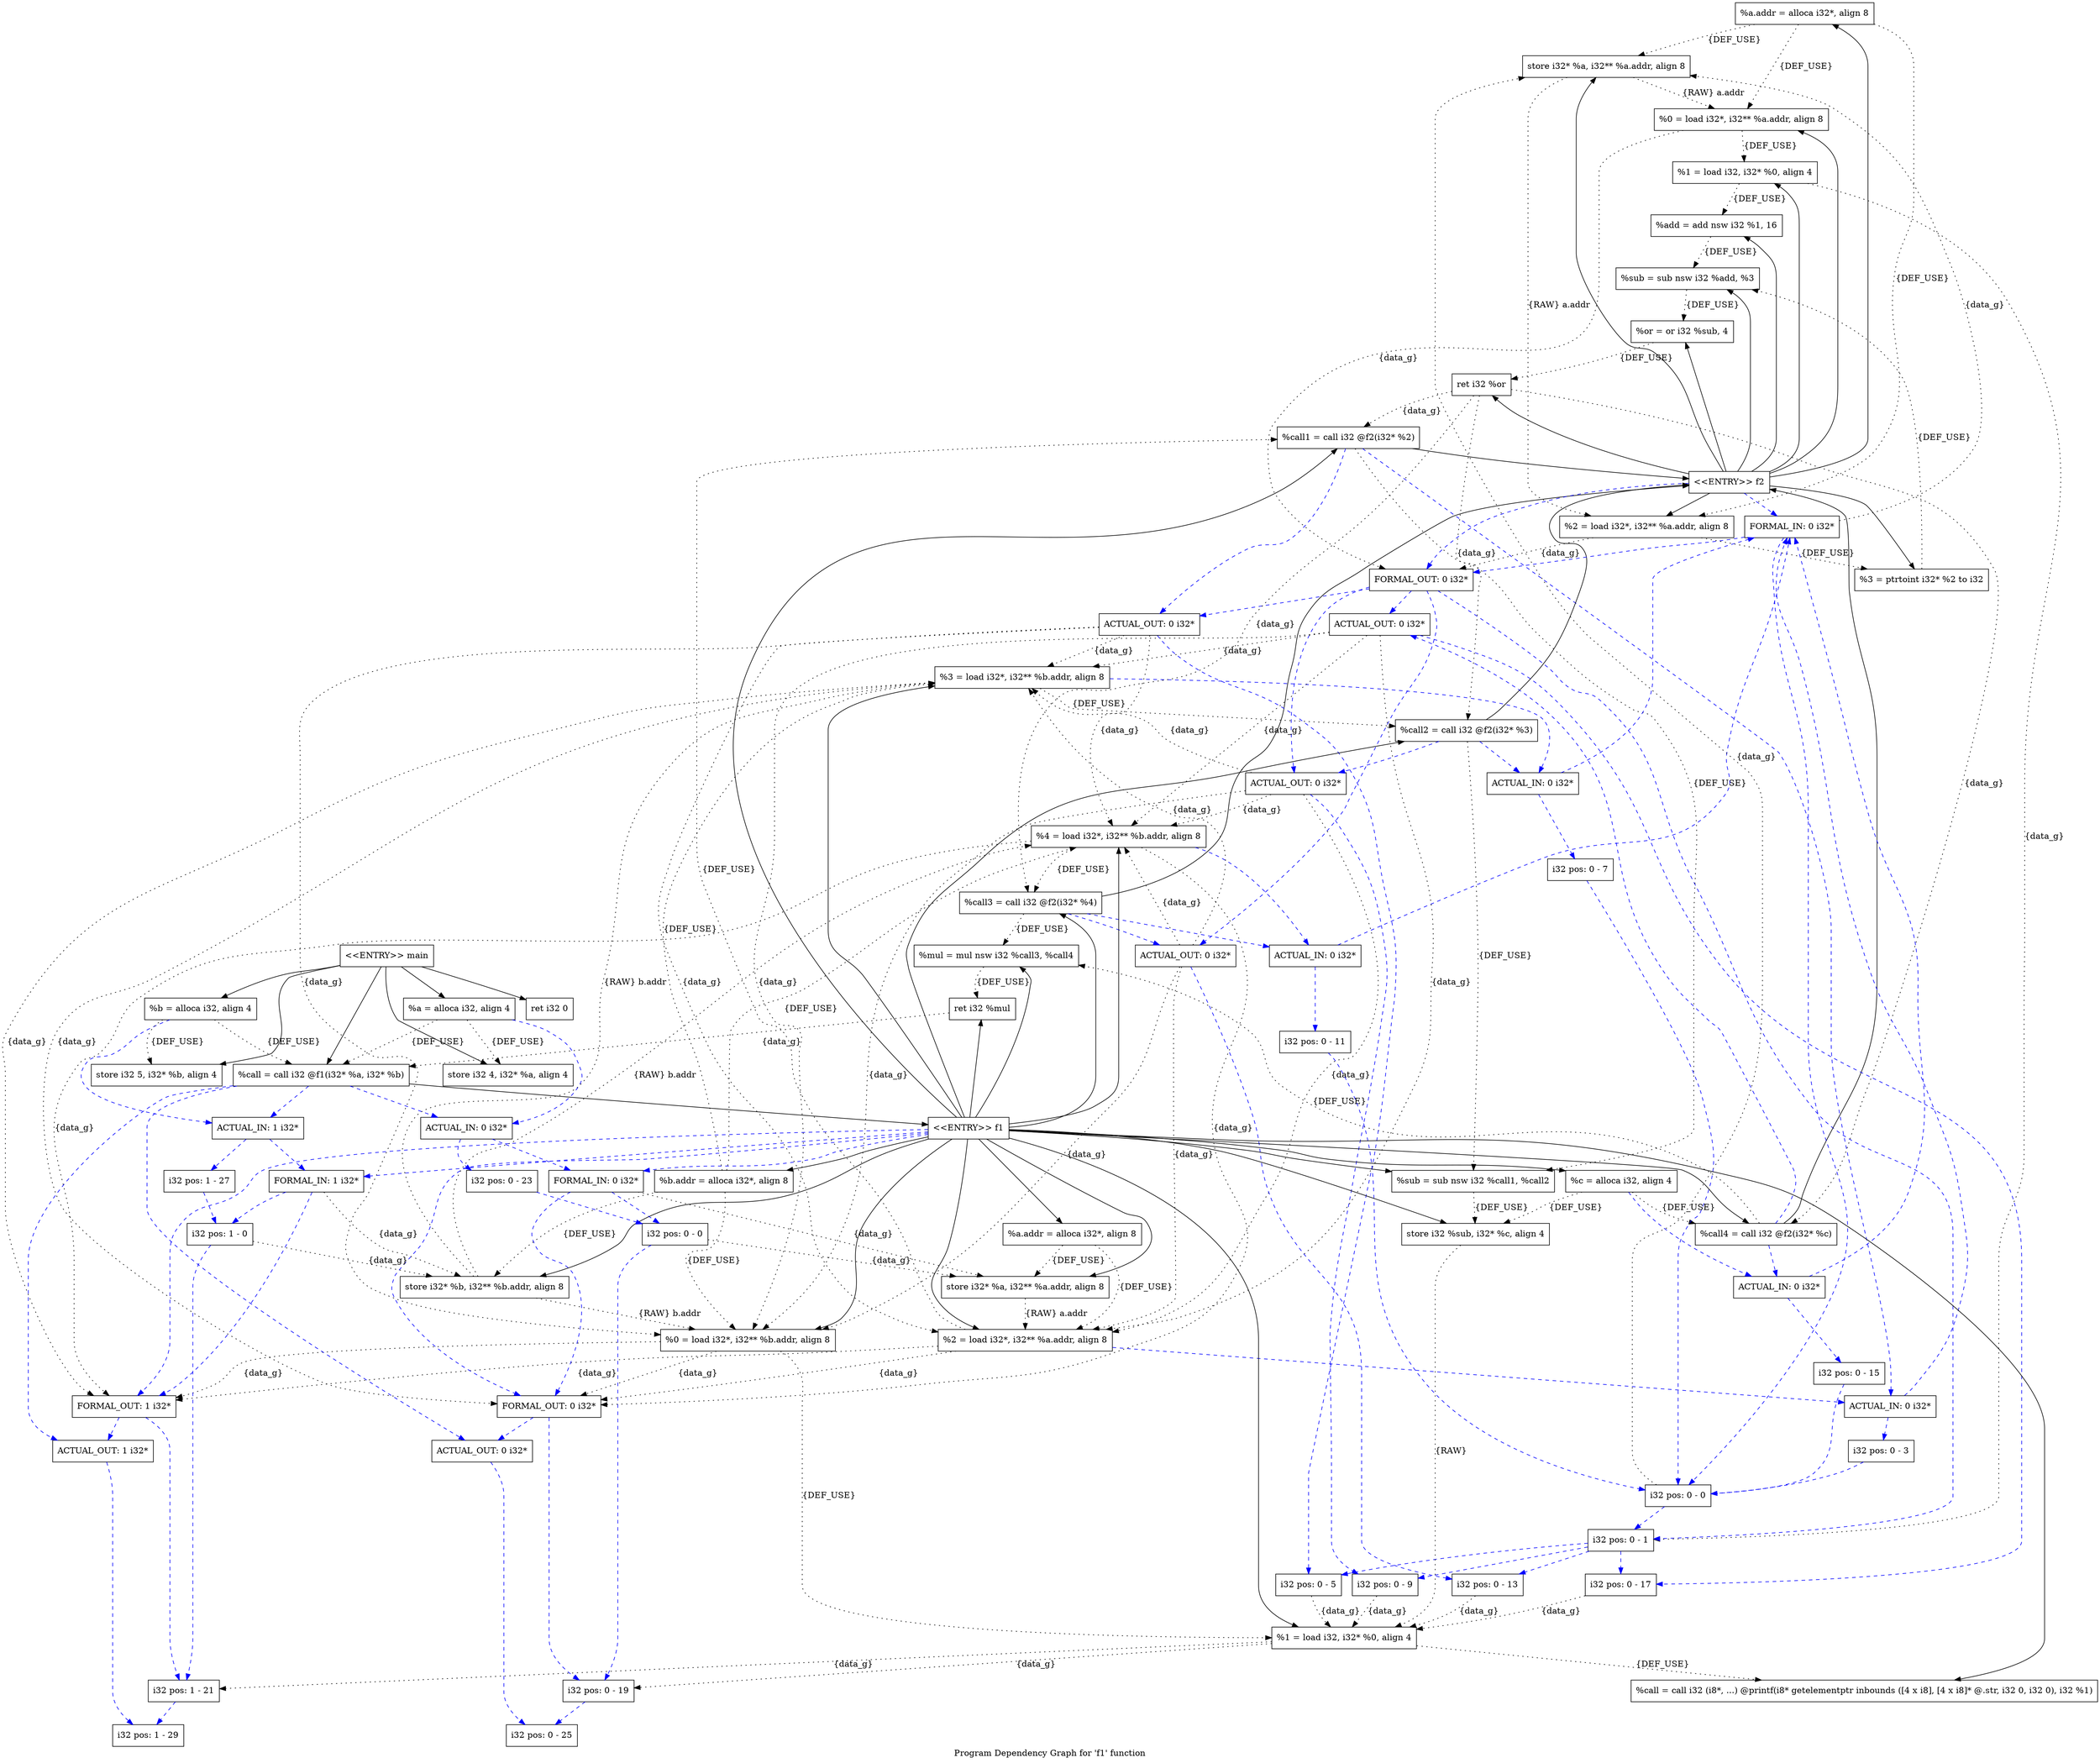 digraph "Program Dependency Graph for 'f1' function" {
	label="Program Dependency Graph for 'f1' function";

	Node0x8426470 [shape=record,label="{  %a.addr = alloca i32*, align 8}"];
	Node0x8426470 -> Node0x84264e0[style=dotted,label = "{DEF_USE}" ];
	Node0x8426470 -> Node0x8426550[style=dotted,label = "{DEF_USE}" ];
	Node0x8426470 -> Node0x8426620[style=dotted,label = "{DEF_USE}" ];
	Node0x84264e0 [shape=record,label="{  store i32* %a, i32** %a.addr, align 8}"];
	Node0x84264e0 -> Node0x8426550[style=dotted,label = "{RAW} a.addr"];
	Node0x84264e0 -> Node0x8426620[style=dotted,label = "{RAW} a.addr"];
	Node0x8426550 [shape=record,label="{  %0 = load i32*, i32** %a.addr, align 8}"];
	Node0x8426550 -> Node0x8426750[style=dotted,label = "{DEF_USE}" ];
	Node0x8426550 -> Node0x842cbd0[style=dotted, label = "{data_g}"];
	Node0x8426620 [shape=record,label="{  %2 = load i32*, i32** %a.addr, align 8}"];
	Node0x8426620 -> Node0x8427fc0[style=dotted,label = "{DEF_USE}" ];
	Node0x8426620 -> Node0x842cbd0[style=dotted, label = "{data_g}"];
	Node0x8426750 [shape=record,label="{  %1 = load i32, i32* %0, align 4}"];
	Node0x8426750 -> Node0x84265c0[style=dotted,label = "{DEF_USE}" ];
	Node0x8426750 -> Node0x842cc40[style=dotted, label = "{data_g}"];
	Node0x84265c0 [shape=record,label="{  %add = add nsw i32 %1, 16}"];
	Node0x84265c0 -> Node0x8426850[style=dotted,label = "{DEF_USE}" ];
	Node0x8426850 [shape=record,label="{  %sub = sub nsw i32 %add, %3}"];
	Node0x8426850 -> Node0x8428070[style=dotted,label = "{DEF_USE}" ];
	Node0x8427fc0 [shape=record,label="{  %3 = ptrtoint i32* %2 to i32}"];
	Node0x8427fc0 -> Node0x8426850[style=dotted,label = "{DEF_USE}" ];
	Node0x8428070 [shape=record,label="{  %or = or i32 %sub, 4}"];
	Node0x8428070 -> Node0x8428190[style=dotted,label = "{DEF_USE}" ];
	Node0x8428190 [shape=record,label="{  ret i32 %or}"];
	Node0x8428190 -> Node0x842a820[style=dotted, label = "{data_g}"];
	Node0x8428190 -> Node0x842a230[style=dotted, label = "{data_g}"];
	Node0x8428190 -> Node0x842e390[style=dotted, label = "{data_g}"];
	Node0x8428190 -> Node0x8429c50[style=dotted, label = "{data_g}"];
	Node0x8428220 [shape=record,label="{\<\<ENTRY\>\> f2}"];
	Node0x8428220 -> Node0x8426470;
	Node0x8428220 -> Node0x84264e0;
	Node0x8428220 -> Node0x8426550;
	Node0x8428220 -> Node0x8426750;
	Node0x8428220 -> Node0x84265c0;
	Node0x8428220 -> Node0x8426620;
	Node0x8428220 -> Node0x8427fc0;
	Node0x8428220 -> Node0x8426850;
	Node0x8428220 -> Node0x8428070;
	Node0x8428220 -> Node0x8428190;
	Node0x8428220 -> Node0x842cad0[style=dashed, color="blue"];
	Node0x8428220 -> Node0x842cbd0[style=dashed, color="blue"];
	Node0x84298f0 [shape=record,label="{  %b.addr = alloca i32*, align 8}"];
	Node0x84298f0 -> Node0x8429960[style=dotted,label = "{DEF_USE}" ];
	Node0x84298f0 -> Node0x84299d0[style=dotted,label = "{DEF_USE}" ];
	Node0x84298f0 -> Node0x8429a70[style=dotted,label = "{DEF_USE}" ];
	Node0x84298f0 -> Node0x8429a40[style=dotted,label = "{DEF_USE}" ];
	Node0x8429960 [shape=record,label="{  store i32* %b, i32** %b.addr, align 8}"];
	Node0x8429960 -> Node0x84299d0[style=dotted,label = "{RAW} b.addr"];
	Node0x8429960 -> Node0x8429a70[style=dotted,label = "{RAW} b.addr"];
	Node0x8429960 -> Node0x8429a40[style=dotted,label = "{RAW} b.addr"];
	Node0x84299d0 [shape=record,label="{  %0 = load i32*, i32** %b.addr, align 8}"];
	Node0x84299d0 -> Node0x842a3e0[style=dotted,label = "{DEF_USE}" ];
	Node0x84299d0 -> Node0x8430ff0[style=dotted, label = "{data_g}"];
	Node0x84299d0 -> Node0x84310f0[style=dotted, label = "{data_g}"];
	Node0x8429a70 [shape=record,label="{  %3 = load i32*, i32** %b.addr, align 8}"];
	Node0x8429a70 -> Node0x842a230[style=dotted,label = "{DEF_USE}" ];
	Node0x8429a70 -> Node0x842e100[style=dashed, color="blue"];
	Node0x8429a70 -> Node0x8430ff0[style=dotted, label = "{data_g}"];
	Node0x8429a70 -> Node0x84310f0[style=dotted, label = "{data_g}"];
	Node0x8429a40 [shape=record,label="{  %4 = load i32*, i32** %b.addr, align 8}"];
	Node0x8429a40 -> Node0x842e390[style=dotted,label = "{DEF_USE}" ];
	Node0x8429a40 -> Node0x842ee50[style=dashed, color="blue"];
	Node0x8429a40 -> Node0x8430ff0[style=dotted, label = "{data_g}"];
	Node0x8429a40 -> Node0x84310f0[style=dotted, label = "{data_g}"];
	Node0x8429be0 [shape=record,label="{  %c = alloca i32, align 4}"];
	Node0x8429be0 -> Node0x84280e0[style=dotted,label = "{DEF_USE}" ];
	Node0x8429be0 -> Node0x8429c50[style=dotted,label = "{DEF_USE}" ];
	Node0x8429be0 -> Node0x842fad0[style=dashed, color="blue"];
	Node0x84280e0 [shape=record,label="{  store i32 %sub, i32* %c, align 4}"];
	Node0x84280e0 -> Node0x842a3e0[style=dotted,label = "{RAW} "];
	Node0x8429c50 [shape=record,label="{  %call4 = call i32 @f2(i32* %c)}"];
	Node0x8429c50 -> Node0x8428220;
	Node0x8429c50 -> Node0x842fad0[style=dashed, color="blue"];
	Node0x8429c50 -> Node0x842fba0[style=dashed, color="blue"];
	Node0x8429c50 -> Node0x842a180[style=dotted,label = "{DEF_USE}" ];
	Node0x842a260 [shape=record,label="{  %a.addr = alloca i32*, align 8}"];
	Node0x842a260 -> Node0x842a2d0[style=dotted,label = "{DEF_USE}" ];
	Node0x842a260 -> Node0x842a340[style=dotted,label = "{DEF_USE}" ];
	Node0x842a2d0 [shape=record,label="{  store i32* %a, i32** %a.addr, align 8}"];
	Node0x842a2d0 -> Node0x842a340[style=dotted,label = "{RAW} a.addr"];
	Node0x842a340 [shape=record,label="{  %2 = load i32*, i32** %a.addr, align 8}"];
	Node0x842a340 -> Node0x842a820[style=dotted,label = "{DEF_USE}" ];
	Node0x842a340 -> Node0x842d310[style=dashed, color="blue"];
	Node0x842a340 -> Node0x8430ff0[style=dotted, label = "{data_g}"];
	Node0x842a340 -> Node0x84310f0[style=dotted, label = "{data_g}"];
	Node0x842a3e0 [shape=record,label="{  %1 = load i32, i32* %0, align 4}"];
	Node0x842a3e0 -> Node0x842a4a0[style=dotted,label = "{DEF_USE}" ];
	Node0x842a3e0 -> Node0x8431060[style=dotted, label = "{data_g}"];
	Node0x842a3e0 -> Node0x8431160[style=dotted, label = "{data_g}"];
	Node0x842a4a0 [shape=record,label="{  %call = call i32 (i8*, ...) @printf(i8* getelementptr inbounds ([4 x i8], [4 x i8]* @.str, i32 0, i32 0), i32 %1)}"];
	Node0x842a820 [shape=record,label="{  %call1 = call i32 @f2(i32* %2)}"];
	Node0x842a820 -> Node0x8428220;
	Node0x842a820 -> Node0x842d310[style=dashed, color="blue"];
	Node0x842a820 -> Node0x842d420[style=dashed, color="blue"];
	Node0x842a820 -> Node0x842a1b0[style=dotted,label = "{DEF_USE}" ];
	Node0x842cad0 [shape=record,label="{FORMAL_IN: 0 i32*}"];
	Node0x842cad0 -> Node0x842cb40[style=dashed, color="blue"];
	Node0x842cad0 -> Node0x842cbd0[style=dashed, color="blue"];
	Node0x842cad0 -> Node0x84264e0[style=dotted, label = "{data_g}"];
	Node0x842cb40 [shape=record,label="{i32 pos: 0 - 0}"];
	Node0x842cb40 -> Node0x842cc40[style=dashed, color="blue"];
	Node0x842cb40 -> Node0x84264e0[style=dotted, label = "{data_g}"];
	Node0x842cbd0 [shape=record,label="{FORMAL_OUT: 0 i32*}"];
	Node0x842cbd0 -> Node0x842cc40[style=dashed, color="blue"];
	Node0x842cbd0 -> Node0x842d420[style=dashed, color="blue"];
	Node0x842cbd0 -> Node0x842e210[style=dashed, color="blue"];
	Node0x842cbd0 -> Node0x842ef60[style=dashed, color="blue"];
	Node0x842cbd0 -> Node0x842fba0[style=dashed, color="blue"];
	Node0x842cc40 [shape=record,label="{i32 pos: 0 - 1}"];
	Node0x842cc40 -> Node0x842d490[style=dashed, color="blue"];
	Node0x842cc40 -> Node0x842e280[style=dashed, color="blue"];
	Node0x842cc40 -> Node0x842efd0[style=dashed, color="blue"];
	Node0x842cc40 -> Node0x842fc10[style=dashed, color="blue"];
	Node0x842d310 [shape=record,label="{ACTUAL_IN: 0 i32*}"];
	Node0x842d310 -> Node0x842d3b0[style=dashed, color="blue"];
	Node0x842d310 -> Node0x842cad0[style=dashed, color="blue"];
	Node0x842d3b0 [shape=record,label="{i32 pos: 0 - 3}"];
	Node0x842d3b0 -> Node0x842cb40[style=dashed, color="blue"];
	Node0x842d420 [shape=record,label="{ACTUAL_OUT: 0 i32*}"];
	Node0x842d420 -> Node0x842d490[style=dashed, color="blue"];
	Node0x842d420 -> Node0x84299d0[style=dotted, label = "{data_g}"];
	Node0x842d420 -> Node0x842a340[style=dotted, label = "{data_g}"];
	Node0x842d420 -> Node0x8429a70[style=dotted, label = "{data_g}"];
	Node0x842d420 -> Node0x8429a40[style=dotted, label = "{data_g}"];
	Node0x842d490 [shape=record,label="{i32 pos: 0 - 5}"];
	Node0x842d490 -> Node0x842a3e0[style=dotted, label = "{data_g}"];
	Node0x842a1b0 [shape=record,label="{  %sub = sub nsw i32 %call1, %call2}"];
	Node0x842a1b0 -> Node0x84280e0[style=dotted,label = "{DEF_USE}" ];
	Node0x842a230 [shape=record,label="{  %call2 = call i32 @f2(i32* %3)}"];
	Node0x842a230 -> Node0x8428220;
	Node0x842a230 -> Node0x842e100[style=dashed, color="blue"];
	Node0x842a230 -> Node0x842e210[style=dashed, color="blue"];
	Node0x842a230 -> Node0x842a1b0[style=dotted,label = "{DEF_USE}" ];
	Node0x842e100 [shape=record,label="{ACTUAL_IN: 0 i32*}"];
	Node0x842e100 -> Node0x842e1a0[style=dashed, color="blue"];
	Node0x842e100 -> Node0x842cad0[style=dashed, color="blue"];
	Node0x842e1a0 [shape=record,label="{i32 pos: 0 - 7}"];
	Node0x842e1a0 -> Node0x842cb40[style=dashed, color="blue"];
	Node0x842e210 [shape=record,label="{ACTUAL_OUT: 0 i32*}"];
	Node0x842e210 -> Node0x842e280[style=dashed, color="blue"];
	Node0x842e210 -> Node0x84299d0[style=dotted, label = "{data_g}"];
	Node0x842e210 -> Node0x842a340[style=dotted, label = "{data_g}"];
	Node0x842e210 -> Node0x8429a70[style=dotted, label = "{data_g}"];
	Node0x842e210 -> Node0x8429a40[style=dotted, label = "{data_g}"];
	Node0x842e280 [shape=record,label="{i32 pos: 0 - 9}"];
	Node0x842e280 -> Node0x842a3e0[style=dotted, label = "{data_g}"];
	Node0x842e390 [shape=record,label="{  %call3 = call i32 @f2(i32* %4)}"];
	Node0x842e390 -> Node0x8428220;
	Node0x842e390 -> Node0x842ee50[style=dashed, color="blue"];
	Node0x842e390 -> Node0x842ef60[style=dashed, color="blue"];
	Node0x842e390 -> Node0x842a180[style=dotted,label = "{DEF_USE}" ];
	Node0x842ee50 [shape=record,label="{ACTUAL_IN: 0 i32*}"];
	Node0x842ee50 -> Node0x842eef0[style=dashed, color="blue"];
	Node0x842ee50 -> Node0x842cad0[style=dashed, color="blue"];
	Node0x842eef0 [shape=record,label="{i32 pos: 0 - 11}"];
	Node0x842eef0 -> Node0x842cb40[style=dashed, color="blue"];
	Node0x842ef60 [shape=record,label="{ACTUAL_OUT: 0 i32*}"];
	Node0x842ef60 -> Node0x842efd0[style=dashed, color="blue"];
	Node0x842ef60 -> Node0x84299d0[style=dotted, label = "{data_g}"];
	Node0x842ef60 -> Node0x842a340[style=dotted, label = "{data_g}"];
	Node0x842ef60 -> Node0x8429a70[style=dotted, label = "{data_g}"];
	Node0x842ef60 -> Node0x8429a40[style=dotted, label = "{data_g}"];
	Node0x842efd0 [shape=record,label="{i32 pos: 0 - 13}"];
	Node0x842efd0 -> Node0x842a3e0[style=dotted, label = "{data_g}"];
	Node0x842a180 [shape=record,label="{  %mul = mul nsw i32 %call3, %call4}"];
	Node0x842a180 -> Node0x842fd80[style=dotted,label = "{DEF_USE}" ];
	Node0x842fad0 [shape=record,label="{ACTUAL_IN: 0 i32*}"];
	Node0x842fad0 -> Node0x8429cc0[style=dashed, color="blue"];
	Node0x842fad0 -> Node0x842cad0[style=dashed, color="blue"];
	Node0x8429cc0 [shape=record,label="{i32 pos: 0 - 15}"];
	Node0x8429cc0 -> Node0x842cb40[style=dashed, color="blue"];
	Node0x842fba0 [shape=record,label="{ACTUAL_OUT: 0 i32*}"];
	Node0x842fba0 -> Node0x842fc10[style=dashed, color="blue"];
	Node0x842fba0 -> Node0x84299d0[style=dotted, label = "{data_g}"];
	Node0x842fba0 -> Node0x842a340[style=dotted, label = "{data_g}"];
	Node0x842fba0 -> Node0x8429a70[style=dotted, label = "{data_g}"];
	Node0x842fba0 -> Node0x8429a40[style=dotted, label = "{data_g}"];
	Node0x842fc10 [shape=record,label="{i32 pos: 0 - 17}"];
	Node0x842fc10 -> Node0x842a3e0[style=dotted, label = "{data_g}"];
	Node0x842fd80 [shape=record,label="{  ret i32 %mul}"];
	Node0x842fd80 -> Node0x842c4b0[style=dotted, label = "{data_g}"];
	Node0x842fe80 [shape=record,label="{\<\<ENTRY\>\> f1}"];
	Node0x842fe80 -> Node0x84298f0;
	Node0x842fe80 -> Node0x8429be0;
	Node0x842fe80 -> Node0x842a260;
	Node0x842fe80 -> Node0x842a2d0;
	Node0x842fe80 -> Node0x8429960;
	Node0x842fe80 -> Node0x84299d0;
	Node0x842fe80 -> Node0x842a3e0;
	Node0x842fe80 -> Node0x842a4a0;
	Node0x842fe80 -> Node0x842a340;
	Node0x842fe80 -> Node0x842a820;
	Node0x842fe80 -> Node0x8429a70;
	Node0x842fe80 -> Node0x842a230;
	Node0x842fe80 -> Node0x842a1b0;
	Node0x842fe80 -> Node0x84280e0;
	Node0x842fe80 -> Node0x8429a40;
	Node0x842fe80 -> Node0x842e390;
	Node0x842fe80 -> Node0x8429c50;
	Node0x842fe80 -> Node0x842a180;
	Node0x842fe80 -> Node0x842fd80;
	Node0x842fe80 -> Node0x8430df0[style=dashed, color="blue"];
	Node0x842fe80 -> Node0x8430ff0[style=dashed, color="blue"];
	Node0x842fe80 -> Node0x8430ef0[style=dashed, color="blue"];
	Node0x842fe80 -> Node0x84310f0[style=dashed, color="blue"];
	Node0x842c410 [shape=record,label="{  %a = alloca i32, align 4}"];
	Node0x842c410 -> Node0x842c440[style=dotted,label = "{DEF_USE}" ];
	Node0x842c410 -> Node0x842c4b0[style=dotted,label = "{DEF_USE}" ];
	Node0x842c410 -> Node0x8431e50[style=dashed, color="blue"];
	Node0x842c440 [shape=record,label="{  store i32 4, i32* %a, align 4}"];
	Node0x842c4b0 [shape=record,label="{  %call = call i32 @f1(i32* %a, i32* %b)}"];
	Node0x842c4b0 -> Node0x842fe80;
	Node0x842c4b0 -> Node0x8431e50[style=dashed, color="blue"];
	Node0x842c4b0 -> Node0x842d650[style=dashed, color="blue"];
	Node0x842c4b0 -> Node0x842d550[style=dashed, color="blue"];
	Node0x842c4b0 -> Node0x8432310[style=dashed, color="blue"];
	Node0x842c5c0 [shape=record,label="{  %b = alloca i32, align 4}"];
	Node0x842c5c0 -> Node0x842c630[style=dotted,label = "{DEF_USE}" ];
	Node0x842c5c0 -> Node0x842c4b0[style=dotted,label = "{DEF_USE}" ];
	Node0x842c5c0 -> Node0x842d550[style=dashed, color="blue"];
	Node0x842c630 [shape=record,label="{  store i32 5, i32* %b, align 4}"];
	Node0x8430df0 [shape=record,label="{FORMAL_IN: 0 i32*}"];
	Node0x8430df0 -> Node0x8430e60[style=dashed, color="blue"];
	Node0x8430df0 -> Node0x8430ff0[style=dashed, color="blue"];
	Node0x8430df0 -> Node0x842a2d0[style=dotted, label = "{data_g}"];
	Node0x8430e60 [shape=record,label="{i32 pos: 0 - 0}"];
	Node0x8430e60 -> Node0x8431060[style=dashed, color="blue"];
	Node0x8430e60 -> Node0x842a2d0[style=dotted, label = "{data_g}"];
	Node0x8430ef0 [shape=record,label="{FORMAL_IN: 1 i32*}"];
	Node0x8430ef0 -> Node0x8430f60[style=dashed, color="blue"];
	Node0x8430ef0 -> Node0x84310f0[style=dashed, color="blue"];
	Node0x8430ef0 -> Node0x8429960[style=dotted, label = "{data_g}"];
	Node0x8430f60 [shape=record,label="{i32 pos: 1 - 0}"];
	Node0x8430f60 -> Node0x8431160[style=dashed, color="blue"];
	Node0x8430f60 -> Node0x8429960[style=dotted, label = "{data_g}"];
	Node0x8430ff0 [shape=record,label="{FORMAL_OUT: 0 i32*}"];
	Node0x8430ff0 -> Node0x8431060[style=dashed, color="blue"];
	Node0x8430ff0 -> Node0x842d650[style=dashed, color="blue"];
	Node0x8431060 [shape=record,label="{i32 pos: 0 - 19}"];
	Node0x8431060 -> Node0x842d6c0[style=dashed, color="blue"];
	Node0x84310f0 [shape=record,label="{FORMAL_OUT: 1 i32*}"];
	Node0x84310f0 -> Node0x8431160[style=dashed, color="blue"];
	Node0x84310f0 -> Node0x8432310[style=dashed, color="blue"];
	Node0x8431160 [shape=record,label="{i32 pos: 1 - 21}"];
	Node0x8431160 -> Node0x8432380[style=dashed, color="blue"];
	Node0x8431e50 [shape=record,label="{ACTUAL_IN: 0 i32*}"];
	Node0x8431e50 -> Node0x842c520[style=dashed, color="blue"];
	Node0x8431e50 -> Node0x8430df0[style=dashed, color="blue"];
	Node0x842c520 [shape=record,label="{i32 pos: 0 - 23}"];
	Node0x842c520 -> Node0x8430e60[style=dashed, color="blue"];
	Node0x842d550 [shape=record,label="{ACTUAL_IN: 1 i32*}"];
	Node0x842d550 -> Node0x842c6a0[style=dashed, color="blue"];
	Node0x842d550 -> Node0x8430ef0[style=dashed, color="blue"];
	Node0x842c6a0 [shape=record,label="{i32 pos: 1 - 27}"];
	Node0x842c6a0 -> Node0x8430f60[style=dashed, color="blue"];
	Node0x842d650 [shape=record,label="{ACTUAL_OUT: 0 i32*}"];
	Node0x842d650 -> Node0x842d6c0[style=dashed, color="blue"];
	Node0x842d6c0 [shape=record,label="{i32 pos: 0 - 25}"];
	Node0x8432310 [shape=record,label="{ACTUAL_OUT: 1 i32*}"];
	Node0x8432310 -> Node0x8432380[style=dashed, color="blue"];
	Node0x8432380 [shape=record,label="{i32 pos: 1 - 29}"];
	Node0x8432610 [shape=record,label="{\<\<ENTRY\>\> main}"];
	Node0x8432610 -> Node0x842c410;
	Node0x8432610 -> Node0x842c5c0;
	Node0x8432610 -> Node0x842c440;
	Node0x8432610 -> Node0x842c630;
	Node0x8432610 -> Node0x842c4b0;
	Node0x8432610 -> Node0x8432680;
	Node0x8432680 [shape=record,label="{  ret i32 0}"];
}
